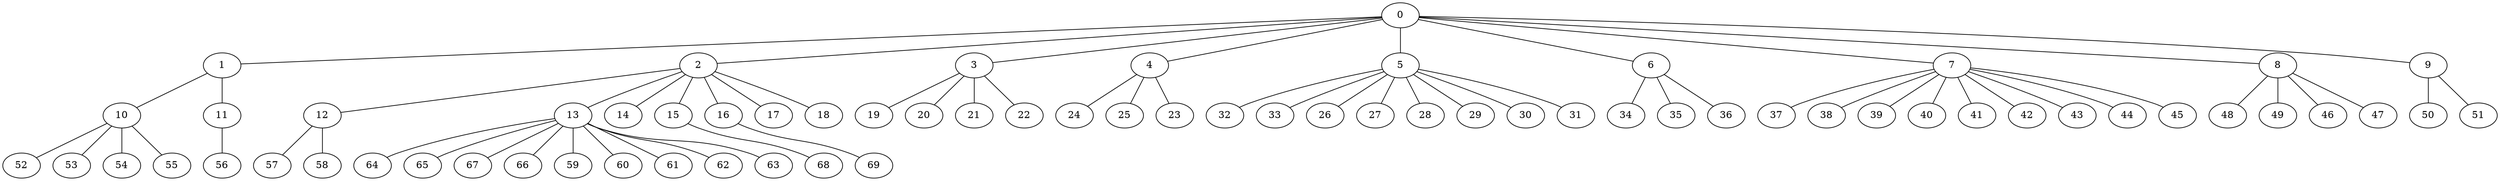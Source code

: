 
graph graphname {
    0 -- 1
0 -- 2
0 -- 3
0 -- 4
0 -- 5
0 -- 6
0 -- 7
0 -- 8
0 -- 9
1 -- 10
1 -- 11
2 -- 12
2 -- 13
2 -- 14
2 -- 15
2 -- 16
2 -- 17
2 -- 18
3 -- 19
3 -- 20
3 -- 21
3 -- 22
4 -- 24
4 -- 25
4 -- 23
5 -- 32
5 -- 33
5 -- 26
5 -- 27
5 -- 28
5 -- 29
5 -- 30
5 -- 31
6 -- 34
6 -- 35
6 -- 36
7 -- 37
7 -- 38
7 -- 39
7 -- 40
7 -- 41
7 -- 42
7 -- 43
7 -- 44
7 -- 45
8 -- 48
8 -- 49
8 -- 46
8 -- 47
9 -- 50
9 -- 51
10 -- 52
10 -- 53
10 -- 54
10 -- 55
11 -- 56
12 -- 57
12 -- 58
13 -- 64
13 -- 65
13 -- 67
13 -- 66
13 -- 59
13 -- 60
13 -- 61
13 -- 62
13 -- 63
15 -- 68
16 -- 69

}
